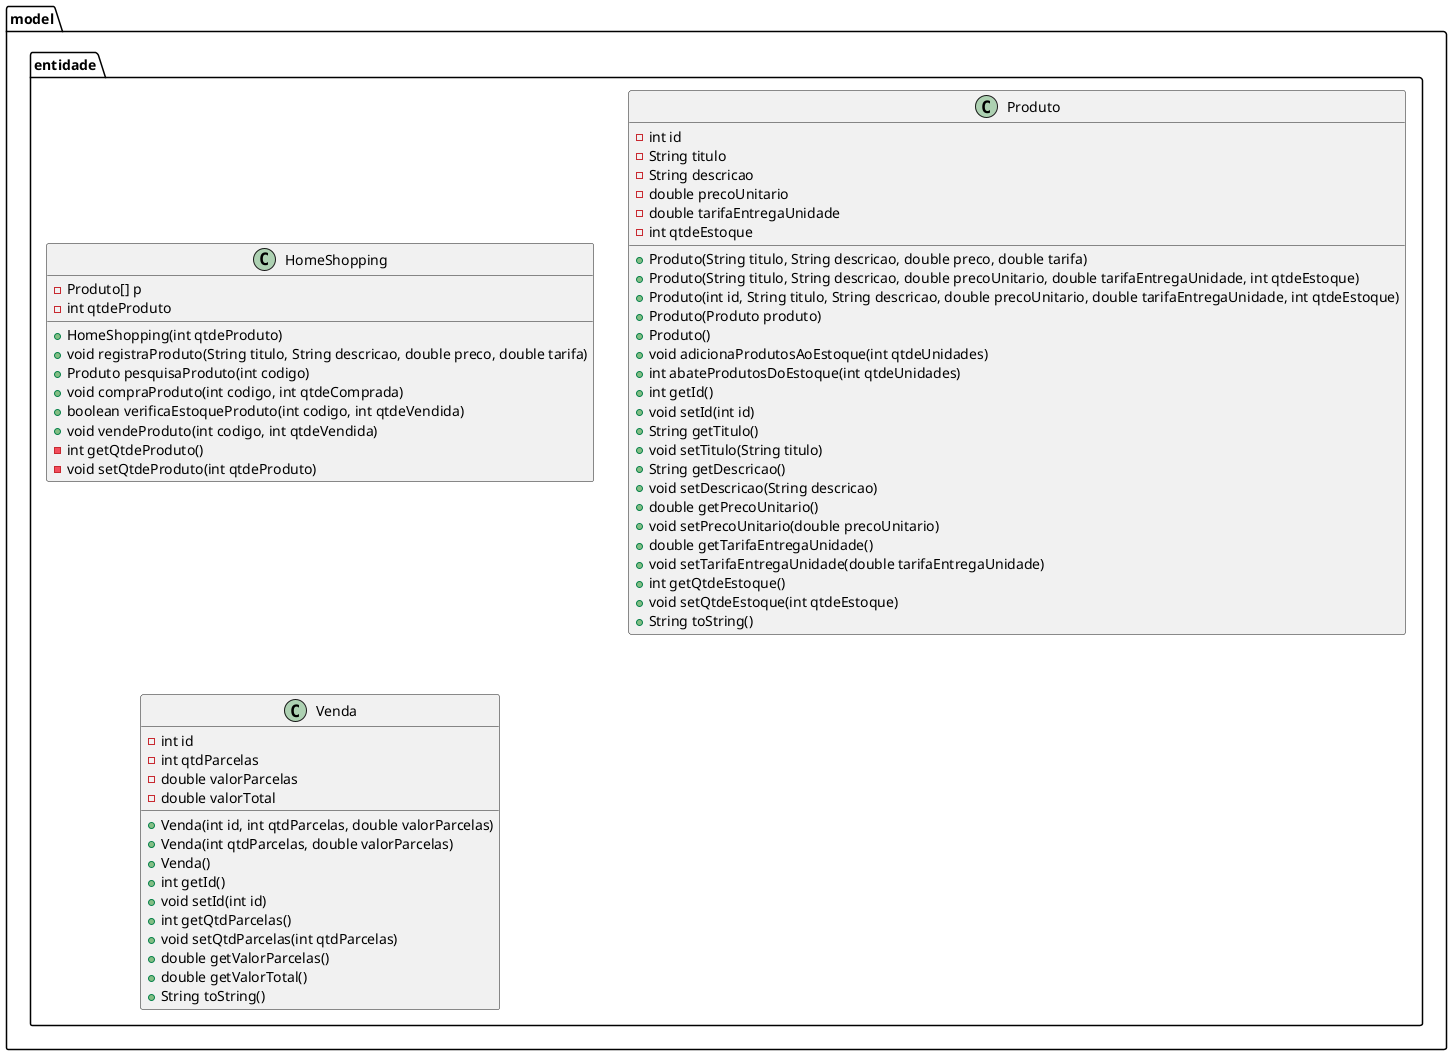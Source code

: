 @startuml
class model.entidade.HomeShopping{
    - Produto[] p
    - int qtdeProduto
    + HomeShopping(int qtdeProduto)
    + void registraProduto(String titulo, String descricao, double preco, double tarifa)
    + Produto pesquisaProduto(int codigo)
    + void compraProduto(int codigo, int qtdeComprada)
    + boolean verificaEstoqueProduto(int codigo, int qtdeVendida)
    + void vendeProduto(int codigo, int qtdeVendida)
    - int getQtdeProduto()
    - void setQtdeProduto(int qtdeProduto)
}

class model.entidade.Produto{
    - int id
    - String titulo
    - String descricao
    - double precoUnitario
    - double tarifaEntregaUnidade
    - int qtdeEstoque
    + Produto(String titulo, String descricao, double preco, double tarifa)
    + Produto(String titulo, String descricao, double precoUnitario, double tarifaEntregaUnidade, int qtdeEstoque)
    + Produto(int id, String titulo, String descricao, double precoUnitario, double tarifaEntregaUnidade, int qtdeEstoque)
    + Produto(Produto produto)
    + Produto()
    + void adicionaProdutosAoEstoque(int qtdeUnidades)
    + int abateProdutosDoEstoque(int qtdeUnidades)
    + int getId()
    + void setId(int id)
    + String getTitulo()
    + void setTitulo(String titulo)
    + String getDescricao()
    + void setDescricao(String descricao)
    + double getPrecoUnitario()
    + void setPrecoUnitario(double precoUnitario)
    + double getTarifaEntregaUnidade()
    + void setTarifaEntregaUnidade(double tarifaEntregaUnidade)
    + int getQtdeEstoque()
    + void setQtdeEstoque(int qtdeEstoque)
    + String toString()

}
class model.entidade.Venda{
    - int id
    - int qtdParcelas
    - double valorParcelas
    - double valorTotal
    + Venda(int id, int qtdParcelas, double valorParcelas)
    + Venda(int qtdParcelas, double valorParcelas)
    + Venda()
    + int getId()
    + void setId(int id)
    + int getQtdParcelas()
    + void setQtdParcelas(int qtdParcelas)
    + double getValorParcelas()
    + double getValorTotal()
    + String toString()

}
@enduml